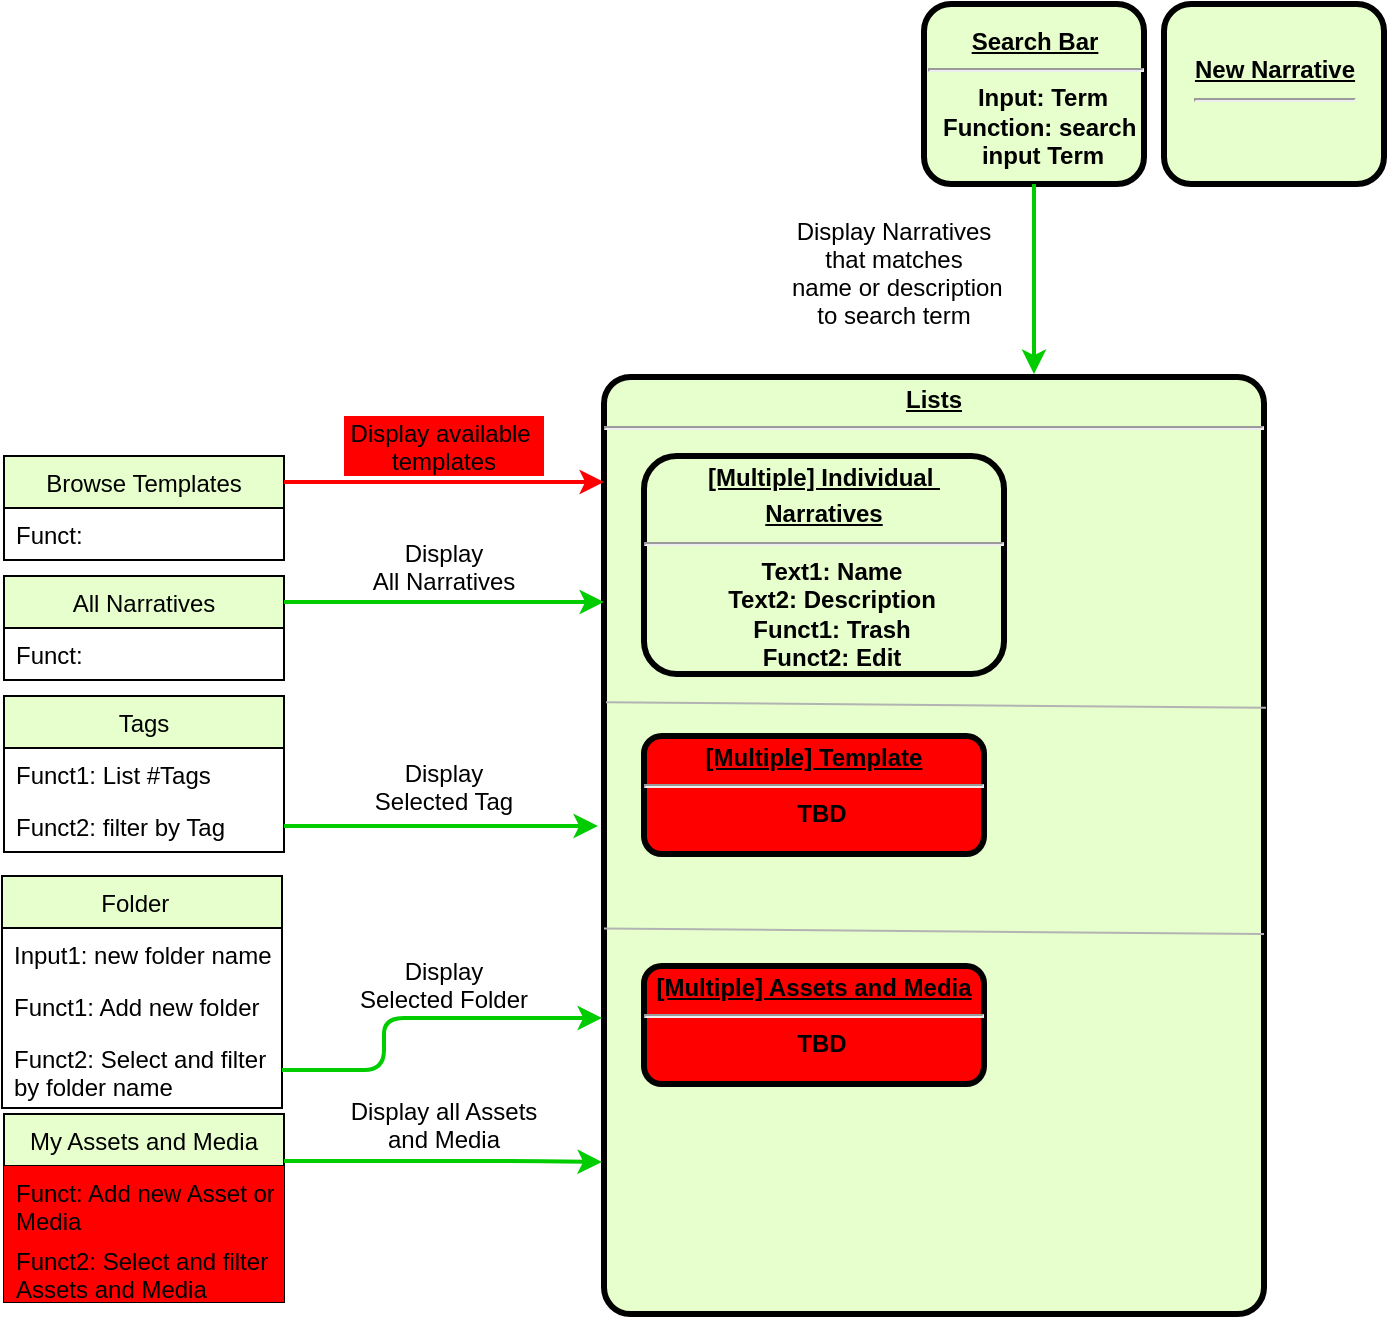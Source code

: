 <mxfile version="14.9.5" type="github" pages="2">
  <diagram name="Portal Page" id="c7558073-3199-34d8-9f00-42111426c3f3">
    <mxGraphModel dx="2013" dy="505" grid="1" gridSize="10" guides="1" tooltips="1" connect="1" arrows="1" fold="1" page="1" pageScale="1" pageWidth="826" pageHeight="1169" background="none" math="0" shadow="0">
      <root>
        <mxCell id="0" />
        <mxCell id="1" parent="0" />
        <mxCell id="52" value="Display available &#xa;templates" style="text;spacingTop=-5;align=center;fillColor=#FF0000;" parent="1" vertex="1">
          <mxGeometry x="-580" y="251" width="100" height="30" as="geometry" />
        </mxCell>
        <mxCell id="nVRuVsThQJJAnQxjmGm0-97" value="&lt;p style=&quot;margin: 0px ; margin-top: 4px ; text-align: center ; text-decoration: underline&quot;&gt;&lt;strong&gt;Lists&lt;br&gt;&lt;/strong&gt;&lt;/p&gt;&lt;hr&gt;&lt;p style=&quot;margin: 0px ; margin-left: 8px&quot;&gt;&lt;br&gt;&lt;/p&gt;" style="verticalAlign=middle;align=center;overflow=fill;fontSize=12;fontFamily=Helvetica;html=1;rounded=1;fontStyle=1;strokeWidth=3;fillColor=#E6FFCC;arcSize=4;" vertex="1" parent="1">
          <mxGeometry x="-450" y="231.5" width="330" height="468.5" as="geometry" />
        </mxCell>
        <mxCell id="nVRuVsThQJJAnQxjmGm0-98" value="&lt;p style=&quot;margin: 0px ; margin-top: 4px ; text-align: center ; text-decoration: underline&quot;&gt;[Multiple] Individual&amp;nbsp;&lt;/p&gt;&lt;p style=&quot;margin: 0px ; margin-top: 4px ; text-align: center ; text-decoration: underline&quot;&gt;Narratives&lt;/p&gt;&lt;hr&gt;&lt;p style=&quot;margin: 0px ; margin-left: 8px&quot;&gt;Text1: Name&lt;/p&gt;&lt;p style=&quot;margin: 0px ; margin-left: 8px&quot;&gt;Text2: Description&lt;/p&gt;&lt;p style=&quot;margin: 0px ; margin-left: 8px&quot;&gt;Funct1: Trash&lt;/p&gt;&lt;p style=&quot;margin: 0px ; margin-left: 8px&quot;&gt;Funct2: Edit&lt;/p&gt;" style="verticalAlign=middle;align=center;overflow=fill;fontSize=12;fontFamily=Helvetica;html=1;rounded=1;fontStyle=1;strokeWidth=3;fillColor=#E6FFCC" vertex="1" parent="1">
          <mxGeometry x="-430" y="271" width="180" height="109" as="geometry" />
        </mxCell>
        <mxCell id="nVRuVsThQJJAnQxjmGm0-100" value="&lt;p style=&quot;margin: 0px ; margin-top: 4px ; text-align: center ; text-decoration: underline&quot;&gt;&lt;strong&gt;Search Bar&lt;br&gt;&lt;/strong&gt;&lt;/p&gt;&lt;hr&gt;&lt;p style=&quot;margin: 0px ; margin-left: 8px&quot;&gt;Input: Term&lt;/p&gt;&lt;p style=&quot;margin: 0px ; margin-left: 8px&quot;&gt;Function: search&amp;nbsp;&lt;/p&gt;&lt;p style=&quot;margin: 0px ; margin-left: 8px&quot;&gt;input Term&lt;/p&gt;" style="verticalAlign=middle;align=center;overflow=auto;fontSize=12;fontFamily=Helvetica;html=1;rounded=1;fontStyle=1;strokeWidth=3;fillColor=#E6FFCC" vertex="1" parent="1">
          <mxGeometry x="-290" y="45" width="110" height="90" as="geometry" />
        </mxCell>
        <mxCell id="nVRuVsThQJJAnQxjmGm0-101" value="&lt;p style=&quot;margin: 0px ; margin-top: 4px ; text-align: center ; text-decoration: underline&quot;&gt;&lt;strong&gt;New Narrative&lt;br&gt;&lt;/strong&gt;&lt;/p&gt;&lt;hr&gt;&lt;p style=&quot;margin: 0px ; margin-left: 8px&quot;&gt;&lt;br&gt;&lt;/p&gt;" style="verticalAlign=middle;align=center;overflow=auto;fontSize=12;fontFamily=Helvetica;html=1;rounded=1;fontStyle=1;strokeWidth=3;fillColor=#E6FFCC" vertex="1" parent="1">
          <mxGeometry x="-170" y="45" width="110" height="90" as="geometry" />
        </mxCell>
        <mxCell id="nVRuVsThQJJAnQxjmGm0-103" value="" style="edgeStyle=elbowEdgeStyle;elbow=horizontal;strokeColor=#00CC00;strokeWidth=2;exitX=0.5;exitY=1;exitDx=0;exitDy=0;" edge="1" parent="1" source="nVRuVsThQJJAnQxjmGm0-100">
          <mxGeometry width="100" height="100" relative="1" as="geometry">
            <mxPoint x="-180" y="180" as="sourcePoint" />
            <mxPoint x="-235" y="230" as="targetPoint" />
            <Array as="points">
              <mxPoint x="-235" y="170" />
            </Array>
          </mxGeometry>
        </mxCell>
        <mxCell id="nVRuVsThQJJAnQxjmGm0-104" value="Browse Templates" style="swimlane;fontStyle=0;childLayout=stackLayout;horizontal=1;startSize=26;horizontalStack=0;resizeParent=1;resizeParentMax=0;resizeLast=0;collapsible=1;marginBottom=0;fillColor=#E6FFCC;" vertex="1" parent="1">
          <mxGeometry x="-750" y="271" width="140" height="52" as="geometry" />
        </mxCell>
        <mxCell id="nVRuVsThQJJAnQxjmGm0-105" value="Funct:" style="text;strokeColor=none;fillColor=none;align=left;verticalAlign=top;spacingLeft=4;spacingRight=4;overflow=hidden;rotatable=0;points=[[0,0.5],[1,0.5]];portConstraint=eastwest;" vertex="1" parent="nVRuVsThQJJAnQxjmGm0-104">
          <mxGeometry y="26" width="140" height="26" as="geometry" />
        </mxCell>
        <mxCell id="nVRuVsThQJJAnQxjmGm0-111" value="" style="edgeStyle=elbowEdgeStyle;elbow=horizontal;strokeColor=#FF0000;strokeWidth=2;exitX=1;exitY=0.25;exitDx=0;exitDy=0;" edge="1" parent="1" source="nVRuVsThQJJAnQxjmGm0-104">
          <mxGeometry width="100" height="100" relative="1" as="geometry">
            <mxPoint x="-390" y="190" as="sourcePoint" />
            <mxPoint x="-450" y="284" as="targetPoint" />
            <Array as="points">
              <mxPoint x="-490" y="300" />
            </Array>
          </mxGeometry>
        </mxCell>
        <mxCell id="nVRuVsThQJJAnQxjmGm0-112" value="All Narratives" style="swimlane;fontStyle=0;childLayout=stackLayout;horizontal=1;startSize=26;horizontalStack=0;resizeParent=1;resizeParentMax=0;resizeLast=0;collapsible=1;marginBottom=0;fillColor=#E6FFCC;" vertex="1" parent="1">
          <mxGeometry x="-750" y="331" width="140" height="52" as="geometry" />
        </mxCell>
        <mxCell id="nVRuVsThQJJAnQxjmGm0-113" value="Funct:" style="text;strokeColor=none;fillColor=none;align=left;verticalAlign=top;spacingLeft=4;spacingRight=4;overflow=hidden;rotatable=0;points=[[0,0.5],[1,0.5]];portConstraint=eastwest;" vertex="1" parent="nVRuVsThQJJAnQxjmGm0-112">
          <mxGeometry y="26" width="140" height="26" as="geometry" />
        </mxCell>
        <mxCell id="nVRuVsThQJJAnQxjmGm0-114" value="" style="edgeStyle=elbowEdgeStyle;elbow=horizontal;strokeColor=#00CC00;strokeWidth=2;exitX=1;exitY=0.25;exitDx=0;exitDy=0;" edge="1" parent="1" source="nVRuVsThQJJAnQxjmGm0-112">
          <mxGeometry width="100" height="100" relative="1" as="geometry">
            <mxPoint x="-390" y="250" as="sourcePoint" />
            <mxPoint x="-450" y="344" as="targetPoint" />
            <Array as="points">
              <mxPoint x="-490" y="360" />
            </Array>
          </mxGeometry>
        </mxCell>
        <mxCell id="nVRuVsThQJJAnQxjmGm0-115" value="Tags" style="swimlane;fontStyle=0;childLayout=stackLayout;horizontal=1;startSize=26;horizontalStack=0;resizeParent=1;resizeParentMax=0;resizeLast=0;collapsible=1;marginBottom=0;fillColor=#E6FFCC;" vertex="1" parent="1">
          <mxGeometry x="-750" y="391" width="140" height="78" as="geometry" />
        </mxCell>
        <mxCell id="nVRuVsThQJJAnQxjmGm0-119" value="Funct1: List #Tags" style="text;strokeColor=none;fillColor=none;align=left;verticalAlign=top;spacingLeft=4;spacingRight=4;overflow=hidden;rotatable=0;points=[[0,0.5],[1,0.5]];portConstraint=eastwest;" vertex="1" parent="nVRuVsThQJJAnQxjmGm0-115">
          <mxGeometry y="26" width="140" height="26" as="geometry" />
        </mxCell>
        <mxCell id="nVRuVsThQJJAnQxjmGm0-116" value="Funct2: filter by Tag" style="text;strokeColor=none;fillColor=none;align=left;verticalAlign=top;spacingLeft=4;spacingRight=4;overflow=hidden;rotatable=0;points=[[0,0.5],[1,0.5]];portConstraint=eastwest;" vertex="1" parent="nVRuVsThQJJAnQxjmGm0-115">
          <mxGeometry y="52" width="140" height="26" as="geometry" />
        </mxCell>
        <mxCell id="nVRuVsThQJJAnQxjmGm0-117" value="" style="edgeStyle=elbowEdgeStyle;elbow=horizontal;strokeColor=#00CC00;strokeWidth=2;" edge="1" parent="1" source="nVRuVsThQJJAnQxjmGm0-116">
          <mxGeometry width="100" height="100" relative="1" as="geometry">
            <mxPoint x="-610" y="453" as="sourcePoint" />
            <mxPoint x="-453" y="456" as="targetPoint" />
            <Array as="points">
              <mxPoint x="-580" y="421" />
            </Array>
          </mxGeometry>
        </mxCell>
        <mxCell id="nVRuVsThQJJAnQxjmGm0-118" value="Display&#xa;All Narratives" style="text;spacingTop=-5;align=center;fillColor=none;" vertex="1" parent="1">
          <mxGeometry x="-580" y="311" width="100" height="30" as="geometry" />
        </mxCell>
        <mxCell id="nVRuVsThQJJAnQxjmGm0-120" value="Folder  " style="swimlane;fontStyle=0;childLayout=stackLayout;horizontal=1;startSize=26;horizontalStack=0;resizeParent=1;resizeParentMax=0;resizeLast=0;collapsible=1;marginBottom=0;fillColor=#E6FFCC;" vertex="1" parent="1">
          <mxGeometry x="-751" y="481" width="140" height="116" as="geometry" />
        </mxCell>
        <mxCell id="YTCEXuZB0NYoN68FmnSw-52" value="Input1: new folder name" style="text;strokeColor=none;fillColor=none;align=left;verticalAlign=top;spacingLeft=4;spacingRight=4;overflow=hidden;rotatable=0;points=[[0,0.5],[1,0.5]];portConstraint=eastwest;" vertex="1" parent="nVRuVsThQJJAnQxjmGm0-120">
          <mxGeometry y="26" width="140" height="26" as="geometry" />
        </mxCell>
        <mxCell id="nVRuVsThQJJAnQxjmGm0-121" value="Funct1: Add new folder" style="text;strokeColor=none;fillColor=none;align=left;verticalAlign=top;spacingLeft=4;spacingRight=4;overflow=hidden;rotatable=0;points=[[0,0.5],[1,0.5]];portConstraint=eastwest;" vertex="1" parent="nVRuVsThQJJAnQxjmGm0-120">
          <mxGeometry y="52" width="140" height="26" as="geometry" />
        </mxCell>
        <mxCell id="nVRuVsThQJJAnQxjmGm0-124" value="Funct2: Select and filter &#xa;by folder name" style="text;strokeColor=none;fillColor=none;align=left;verticalAlign=top;spacingLeft=4;spacingRight=4;overflow=hidden;rotatable=0;points=[[0,0.5],[1,0.5]];portConstraint=eastwest;overflow-wrap=normal;" vertex="1" parent="nVRuVsThQJJAnQxjmGm0-120">
          <mxGeometry y="78" width="140" height="38" as="geometry" />
        </mxCell>
        <mxCell id="nVRuVsThQJJAnQxjmGm0-123" value="" style="edgeStyle=elbowEdgeStyle;elbow=horizontal;strokeColor=#00CC00;strokeWidth=2;exitX=1;exitY=0.5;exitDx=0;exitDy=0;entryX=-0.003;entryY=0.684;entryDx=0;entryDy=0;entryPerimeter=0;" edge="1" parent="1" source="nVRuVsThQJJAnQxjmGm0-124" target="nVRuVsThQJJAnQxjmGm0-97">
          <mxGeometry width="100" height="100" relative="1" as="geometry">
            <mxPoint x="-611" y="543" as="sourcePoint" />
            <mxPoint x="-450" y="547" as="targetPoint" />
            <Array as="points">
              <mxPoint x="-560" y="490" />
            </Array>
          </mxGeometry>
        </mxCell>
        <mxCell id="nVRuVsThQJJAnQxjmGm0-125" value="Display&#xa;Selected Tag" style="text;spacingTop=-5;align=center;fillColor=none;" vertex="1" parent="1">
          <mxGeometry x="-580" y="421" width="100" height="30" as="geometry" />
        </mxCell>
        <mxCell id="nVRuVsThQJJAnQxjmGm0-129" value="Display&#xa;Selected Folder" style="text;spacingTop=-5;align=center;fillColor=none;" vertex="1" parent="1">
          <mxGeometry x="-580" y="520" width="100" height="30" as="geometry" />
        </mxCell>
        <mxCell id="nVRuVsThQJJAnQxjmGm0-130" value="My Assets and Media" style="swimlane;fontStyle=0;childLayout=stackLayout;horizontal=1;startSize=26;horizontalStack=0;resizeParent=1;resizeParentMax=0;resizeLast=0;collapsible=1;marginBottom=0;fillColor=#E6FFCC;" vertex="1" parent="1">
          <mxGeometry x="-750" y="600" width="140" height="94" as="geometry" />
        </mxCell>
        <mxCell id="nVRuVsThQJJAnQxjmGm0-138" value="Funct: Add new Asset or&#xa;Media" style="text;strokeColor=none;fillColor=#FF0000;align=left;verticalAlign=top;spacingLeft=4;spacingRight=4;overflow=hidden;rotatable=0;points=[[0,0.5],[1,0.5]];portConstraint=eastwest;" vertex="1" parent="nVRuVsThQJJAnQxjmGm0-130">
          <mxGeometry y="26" width="140" height="34" as="geometry" />
        </mxCell>
        <mxCell id="nVRuVsThQJJAnQxjmGm0-131" value="Funct2: Select and filter&#xa;Assets and Media" style="text;strokeColor=none;fillColor=#FF0000;align=left;verticalAlign=top;spacingLeft=4;spacingRight=4;overflow=hidden;rotatable=0;points=[[0,0.5],[1,0.5]];portConstraint=eastwest;" vertex="1" parent="nVRuVsThQJJAnQxjmGm0-130">
          <mxGeometry y="60" width="140" height="34" as="geometry" />
        </mxCell>
        <mxCell id="nVRuVsThQJJAnQxjmGm0-132" value="" style="edgeStyle=elbowEdgeStyle;elbow=horizontal;strokeColor=#00CC00;strokeWidth=2;exitX=1;exitY=0.25;exitDx=0;exitDy=0;" edge="1" parent="1" source="nVRuVsThQJJAnQxjmGm0-130">
          <mxGeometry width="100" height="100" relative="1" as="geometry">
            <mxPoint x="-391" y="549" as="sourcePoint" />
            <mxPoint x="-451" y="624" as="targetPoint" />
            <Array as="points">
              <mxPoint x="-491" y="659" />
            </Array>
          </mxGeometry>
        </mxCell>
        <mxCell id="nVRuVsThQJJAnQxjmGm0-133" value="Display all Assets &#xa;and Media" style="text;spacingTop=-5;align=center;fillColor=none;" vertex="1" parent="1">
          <mxGeometry x="-580" y="590" width="100" height="30" as="geometry" />
        </mxCell>
        <mxCell id="nVRuVsThQJJAnQxjmGm0-134" value="" style="endArrow=none;html=1;strokeColor=#B3B3B3;exitX=0.003;exitY=0.347;exitDx=0;exitDy=0;exitPerimeter=0;entryX=1.003;entryY=0.353;entryDx=0;entryDy=0;entryPerimeter=0;" edge="1" parent="1" source="nVRuVsThQJJAnQxjmGm0-97" target="nVRuVsThQJJAnQxjmGm0-97">
          <mxGeometry width="50" height="50" relative="1" as="geometry">
            <mxPoint x="-340" y="490" as="sourcePoint" />
            <mxPoint x="-290" y="440" as="targetPoint" />
          </mxGeometry>
        </mxCell>
        <mxCell id="nVRuVsThQJJAnQxjmGm0-135" value="&lt;p style=&quot;margin: 0px ; margin-top: 4px ; text-align: center ; text-decoration: underline&quot;&gt;[Multiple] Template&lt;/p&gt;&lt;hr&gt;&lt;p style=&quot;margin: 0px ; margin-left: 8px&quot;&gt;TBD&lt;/p&gt;" style="verticalAlign=middle;align=center;overflow=fill;fontSize=12;fontFamily=Helvetica;html=1;rounded=1;fontStyle=1;strokeWidth=3;fillColor=#FF0000;" vertex="1" parent="1">
          <mxGeometry x="-430" y="411" width="170" height="59" as="geometry" />
        </mxCell>
        <mxCell id="nVRuVsThQJJAnQxjmGm0-136" value="&lt;p style=&quot;margin: 0px ; margin-top: 4px ; text-align: center ; text-decoration: underline&quot;&gt;[Multiple] Assets and Media&lt;/p&gt;&lt;hr&gt;&lt;p style=&quot;margin: 0px ; margin-left: 8px&quot;&gt;TBD&lt;/p&gt;" style="verticalAlign=middle;align=center;overflow=fill;fontSize=12;fontFamily=Helvetica;html=1;rounded=1;fontStyle=1;strokeWidth=3;fillColor=#FF0000;" vertex="1" parent="1">
          <mxGeometry x="-430" y="526" width="170" height="59" as="geometry" />
        </mxCell>
        <mxCell id="nVRuVsThQJJAnQxjmGm0-137" value="" style="endArrow=none;html=1;strokeColor=#B3B3B3;exitX=0.003;exitY=0.347;exitDx=0;exitDy=0;exitPerimeter=0;" edge="1" parent="1">
          <mxGeometry width="50" height="50" relative="1" as="geometry">
            <mxPoint x="-450.0" y="507.189" as="sourcePoint" />
            <mxPoint x="-120" y="510" as="targetPoint" />
          </mxGeometry>
        </mxCell>
        <mxCell id="nVRuVsThQJJAnQxjmGm0-139" value="Display Narratives &#xa;that matches&#xa; name or description &#xa;to search term" style="text;spacingTop=-5;align=center;fillColor=none;" vertex="1" parent="1">
          <mxGeometry x="-370" y="150" width="130" height="60" as="geometry" />
        </mxCell>
      </root>
    </mxGraphModel>
  </diagram>
  <diagram name="New Page" id="6xnLMfBj0HTBO8Ldg8qR">
    <mxGraphModel dx="2351" dy="676" grid="1" gridSize="10" guides="1" tooltips="1" connect="1" arrows="1" fold="1" page="1" pageScale="1" pageWidth="826" pageHeight="1169" background="none" math="0" shadow="0">
      <root>
        <mxCell id="I9fBA1G8RvBwMTr_-GKv-0" />
        <mxCell id="I9fBA1G8RvBwMTr_-GKv-1" parent="I9fBA1G8RvBwMTr_-GKv-0" />
        <mxCell id="I9fBA1G8RvBwMTr_-GKv-3" value="&lt;p style=&quot;margin: 0px ; margin-left: 8px&quot;&gt;&lt;u&gt;Blank Narrative&lt;/u&gt;&lt;/p&gt;" style="verticalAlign=middle;align=center;overflow=fill;fontSize=12;fontFamily=Helvetica;html=1;rounded=1;fontStyle=1;strokeWidth=3;fillColor=#E6FFCC;arcSize=4;" vertex="1" parent="I9fBA1G8RvBwMTr_-GKv-1">
          <mxGeometry x="-450" y="360" width="330" height="270" as="geometry" />
        </mxCell>
        <mxCell id="_H5bD31DnlQ01QwcUPAR-9" style="edgeStyle=orthogonalEdgeStyle;rounded=0;orthogonalLoop=1;jettySize=auto;html=1;strokeColor=#00CC00;" edge="1" parent="I9fBA1G8RvBwMTr_-GKv-1" source="I9fBA1G8RvBwMTr_-GKv-5">
          <mxGeometry relative="1" as="geometry">
            <mxPoint x="109" y="132" as="targetPoint" />
            <Array as="points">
              <mxPoint x="-290" y="228" />
              <mxPoint x="-290" y="132" />
            </Array>
          </mxGeometry>
        </mxCell>
        <mxCell id="_H5bD31DnlQ01QwcUPAR-16" style="edgeStyle=orthogonalEdgeStyle;rounded=0;orthogonalLoop=1;jettySize=auto;html=1;entryX=0.233;entryY=0;entryDx=0;entryDy=0;entryPerimeter=0;strokeColor=#00CC00;" edge="1" parent="I9fBA1G8RvBwMTr_-GKv-1" source="I9fBA1G8RvBwMTr_-GKv-5" target="I9fBA1G8RvBwMTr_-GKv-3">
          <mxGeometry relative="1" as="geometry" />
        </mxCell>
        <mxCell id="I9fBA1G8RvBwMTr_-GKv-5" value="&lt;p style=&quot;margin: 0px ; margin-top: 4px ; text-align: center ; text-decoration: underline&quot;&gt;&lt;strong&gt;Text&lt;br&gt;&lt;/strong&gt;&lt;/p&gt;&lt;hr&gt;&lt;p style=&quot;margin: 0px ; margin-left: 8px&quot;&gt;Input: Drag and&lt;/p&gt;&lt;p style=&quot;margin: 0px ; margin-left: 8px&quot;&gt;Drop to location&lt;/p&gt;&lt;p style=&quot;margin: 0px ; margin-left: 8px&quot;&gt;Funct1: Popup&lt;/p&gt;&lt;p style=&quot;margin: 0px ; margin-left: 8px&quot;&gt;Text Settings&lt;/p&gt;&lt;p style=&quot;margin: 0px ; margin-left: 8px&quot;&gt;sidebar&lt;/p&gt;" style="verticalAlign=middle;align=center;overflow=auto;fontSize=12;fontFamily=Helvetica;html=1;rounded=1;fontStyle=1;strokeWidth=3;fillColor=#E6FFCC" vertex="1" parent="I9fBA1G8RvBwMTr_-GKv-1">
          <mxGeometry x="-428" y="175" width="110" height="105" as="geometry" />
        </mxCell>
        <mxCell id="I9fBA1G8RvBwMTr_-GKv-6" value="&lt;p style=&quot;margin: 0px ; margin-top: 4px ; text-align: center ; text-decoration: underline&quot;&gt;&lt;strong&gt;Back&lt;br&gt;&lt;/strong&gt;&lt;/p&gt;&lt;hr&gt;&lt;p style=&quot;margin: 0px ; margin-left: 8px&quot;&gt;Funct1: Return&lt;/p&gt;&lt;p style=&quot;margin: 0px ; margin-left: 8px&quot;&gt;to Portal page&lt;/p&gt;" style="verticalAlign=middle;align=center;overflow=auto;fontSize=12;fontFamily=Helvetica;html=1;rounded=1;fontStyle=1;strokeWidth=3;fillColor=#E6FFCC" vertex="1" parent="I9fBA1G8RvBwMTr_-GKv-1">
          <mxGeometry x="-720" y="210" width="110" height="90" as="geometry" />
        </mxCell>
        <mxCell id="I9fBA1G8RvBwMTr_-GKv-14" value="Narrative Details&#xa;(Popup)" style="swimlane;fontStyle=0;childLayout=stackLayout;horizontal=1;startSize=39;horizontalStack=0;resizeParent=1;resizeParentMax=0;resizeLast=0;collapsible=1;marginBottom=0;fillColor=#E6FFCC;" vertex="1" parent="I9fBA1G8RvBwMTr_-GKv-1">
          <mxGeometry x="-750" y="391" width="140" height="220" as="geometry" />
        </mxCell>
        <mxCell id="I9fBA1G8RvBwMTr_-GKv-15" value="Input1: Narrative name" style="text;strokeColor=none;fillColor=none;align=left;verticalAlign=top;spacingLeft=4;spacingRight=4;overflow=hidden;rotatable=0;points=[[0,0.5],[1,0.5]];portConstraint=eastwest;" vertex="1" parent="I9fBA1G8RvBwMTr_-GKv-14">
          <mxGeometry y="39" width="140" height="26" as="geometry" />
        </mxCell>
        <mxCell id="_H5bD31DnlQ01QwcUPAR-0" value="Input2: Description" style="text;strokeColor=none;fillColor=none;align=left;verticalAlign=top;spacingLeft=4;spacingRight=4;overflow=hidden;rotatable=0;points=[[0,0.5],[1,0.5]];portConstraint=eastwest;" vertex="1" parent="I9fBA1G8RvBwMTr_-GKv-14">
          <mxGeometry y="65" width="140" height="26" as="geometry" />
        </mxCell>
        <mxCell id="_H5bD31DnlQ01QwcUPAR-1" value="Input3: Privacy (public, &#xa;private-members,&#xa;private-you)" style="text;strokeColor=none;fillColor=none;align=left;verticalAlign=top;spacingLeft=4;spacingRight=4;overflow=hidden;rotatable=0;points=[[0,0.5],[1,0.5]];portConstraint=eastwest;" vertex="1" parent="I9fBA1G8RvBwMTr_-GKv-14">
          <mxGeometry y="91" width="140" height="59" as="geometry" />
        </mxCell>
        <mxCell id="_H5bD31DnlQ01QwcUPAR-2" value="Input4: Tags" style="text;strokeColor=none;fillColor=none;align=left;verticalAlign=top;spacingLeft=4;spacingRight=4;overflow=hidden;rotatable=0;points=[[0,0.5],[1,0.5]];portConstraint=eastwest;" vertex="1" parent="I9fBA1G8RvBwMTr_-GKv-14">
          <mxGeometry y="150" width="140" height="30" as="geometry" />
        </mxCell>
        <mxCell id="I9fBA1G8RvBwMTr_-GKv-16" value="Funct1: Create this &#xa;narrative" style="text;strokeColor=none;fillColor=none;align=left;verticalAlign=top;spacingLeft=4;spacingRight=4;overflow=hidden;rotatable=0;points=[[0,0.5],[1,0.5]];portConstraint=eastwest;" vertex="1" parent="I9fBA1G8RvBwMTr_-GKv-14">
          <mxGeometry y="180" width="140" height="40" as="geometry" />
        </mxCell>
        <mxCell id="I9fBA1G8RvBwMTr_-GKv-17" value="" style="edgeStyle=elbowEdgeStyle;elbow=horizontal;strokeColor=#00CC00;strokeWidth=2;" edge="1" parent="I9fBA1G8RvBwMTr_-GKv-1" source="I9fBA1G8RvBwMTr_-GKv-16">
          <mxGeometry width="100" height="100" relative="1" as="geometry">
            <mxPoint x="-610" y="453" as="sourcePoint" />
            <mxPoint x="-454" y="591" as="targetPoint" />
            <Array as="points">
              <mxPoint x="-500" y="500" />
              <mxPoint x="-580" y="421" />
            </Array>
          </mxGeometry>
        </mxCell>
        <mxCell id="I9fBA1G8RvBwMTr_-GKv-23" value="Close Popup &amp;&#xa;Initiate blank narrative " style="text;spacingTop=-5;align=center;fillColor=none;" vertex="1" parent="I9fBA1G8RvBwMTr_-GKv-1">
          <mxGeometry x="-590" y="555" width="100" height="30" as="geometry" />
        </mxCell>
        <mxCell id="I9fBA1G8RvBwMTr_-GKv-34" value="Display text box options&#xa;based on drag and &#xa;drop location on&#xa;canvas" style="text;spacingTop=-5;align=center;fillColor=none;" vertex="1" parent="I9fBA1G8RvBwMTr_-GKv-1">
          <mxGeometry x="-508" y="280" width="130" height="60" as="geometry" />
        </mxCell>
        <mxCell id="_H5bD31DnlQ01QwcUPAR-5" style="edgeStyle=orthogonalEdgeStyle;rounded=0;orthogonalLoop=1;jettySize=auto;html=1;strokeColor=#FF0000;" edge="1" parent="I9fBA1G8RvBwMTr_-GKv-1" source="_H5bD31DnlQ01QwcUPAR-1">
          <mxGeometry relative="1" as="geometry">
            <mxPoint x="-450" y="511.5" as="targetPoint" />
          </mxGeometry>
        </mxCell>
        <mxCell id="_H5bD31DnlQ01QwcUPAR-6" style="edgeStyle=orthogonalEdgeStyle;rounded=0;orthogonalLoop=1;jettySize=auto;html=1;exitX=1;exitY=0.5;exitDx=0;exitDy=0;strokeColor=#FF0000;" edge="1" parent="I9fBA1G8RvBwMTr_-GKv-1" source="_H5bD31DnlQ01QwcUPAR-0">
          <mxGeometry relative="1" as="geometry">
            <mxPoint x="-450" y="470" as="targetPoint" />
          </mxGeometry>
        </mxCell>
        <mxCell id="_H5bD31DnlQ01QwcUPAR-7" style="edgeStyle=orthogonalEdgeStyle;rounded=0;orthogonalLoop=1;jettySize=auto;html=1;exitX=1;exitY=0.5;exitDx=0;exitDy=0;entryX=-0.009;entryY=0.307;entryDx=0;entryDy=0;strokeColor=#FF0000;entryPerimeter=0;" edge="1" parent="I9fBA1G8RvBwMTr_-GKv-1" source="I9fBA1G8RvBwMTr_-GKv-15" target="I9fBA1G8RvBwMTr_-GKv-3">
          <mxGeometry relative="1" as="geometry" />
        </mxCell>
        <mxCell id="_H5bD31DnlQ01QwcUPAR-8" style="edgeStyle=orthogonalEdgeStyle;rounded=0;orthogonalLoop=1;jettySize=auto;html=1;exitX=1;exitY=0.5;exitDx=0;exitDy=0;entryX=0;entryY=0.726;entryDx=0;entryDy=0;entryPerimeter=0;strokeColor=#FF0000;" edge="1" parent="I9fBA1G8RvBwMTr_-GKv-1" source="_H5bD31DnlQ01QwcUPAR-2" target="I9fBA1G8RvBwMTr_-GKv-3">
          <mxGeometry relative="1" as="geometry" />
        </mxCell>
        <mxCell id="_H5bD31DnlQ01QwcUPAR-27" style="edgeStyle=orthogonalEdgeStyle;rounded=0;orthogonalLoop=1;jettySize=auto;html=1;entryX=0.273;entryY=0;entryDx=0;entryDy=0;entryPerimeter=0;strokeColor=#00CC00;" edge="1" parent="I9fBA1G8RvBwMTr_-GKv-1" source="_H5bD31DnlQ01QwcUPAR-10" target="I9fBA1G8RvBwMTr_-GKv-3">
          <mxGeometry relative="1" as="geometry">
            <mxPoint x="108" y="140" as="sourcePoint" />
            <Array as="points">
              <mxPoint x="-270" y="144" />
              <mxPoint x="-270" y="300" />
              <mxPoint x="-360" y="300" />
            </Array>
          </mxGeometry>
        </mxCell>
        <mxCell id="_H5bD31DnlQ01QwcUPAR-10" value="Text Settings sidebar&#xa;(Popup)" style="swimlane;fontStyle=0;childLayout=stackLayout;horizontal=1;startSize=39;horizontalStack=0;resizeParent=1;resizeParentMax=0;resizeLast=0;collapsible=1;marginBottom=0;fillColor=#E6FFCC;" vertex="1" parent="I9fBA1G8RvBwMTr_-GKv-1">
          <mxGeometry x="110" y="110" width="150" height="630" as="geometry" />
        </mxCell>
        <mxCell id="_H5bD31DnlQ01QwcUPAR-11" value="Input1: font selection&#xa;dropdown menu" style="text;strokeColor=none;fillColor=none;align=left;verticalAlign=top;spacingLeft=4;spacingRight=4;overflow=hidden;rotatable=0;points=[[0,0.5],[1,0.5]];portConstraint=eastwest;" vertex="1" parent="_H5bD31DnlQ01QwcUPAR-10">
          <mxGeometry y="39" width="150" height="41" as="geometry" />
        </mxCell>
        <mxCell id="_H5bD31DnlQ01QwcUPAR-12" value="Input2: heading selection&#xa;dropdown menu" style="text;strokeColor=none;fillColor=none;align=left;verticalAlign=top;spacingLeft=4;spacingRight=4;overflow=hidden;rotatable=0;points=[[0,0.5],[1,0.5]];portConstraint=eastwest;" vertex="1" parent="_H5bD31DnlQ01QwcUPAR-10">
          <mxGeometry y="80" width="150" height="40" as="geometry" />
        </mxCell>
        <mxCell id="_H5bD31DnlQ01QwcUPAR-13" value="Input3: font size selection&#xa;dropdown menu" style="text;strokeColor=none;fillColor=none;align=left;verticalAlign=top;spacingLeft=4;spacingRight=4;overflow=hidden;rotatable=0;points=[[0,0.5],[1,0.5]];portConstraint=eastwest;" vertex="1" parent="_H5bD31DnlQ01QwcUPAR-10">
          <mxGeometry y="120" width="150" height="40" as="geometry" />
        </mxCell>
        <mxCell id="_H5bD31DnlQ01QwcUPAR-14" value="Input4: Bold selection &#xa;boolean" style="text;strokeColor=none;fillColor=none;align=left;verticalAlign=top;spacingLeft=4;spacingRight=4;overflow=hidden;rotatable=0;points=[[0,0.5],[1,0.5]];portConstraint=eastwest;" vertex="1" parent="_H5bD31DnlQ01QwcUPAR-10">
          <mxGeometry y="160" width="150" height="40" as="geometry" />
        </mxCell>
        <mxCell id="_H5bD31DnlQ01QwcUPAR-17" value="Input5: Italic selection&#xa;boolean" style="text;strokeColor=none;fillColor=none;align=left;verticalAlign=top;spacingLeft=4;spacingRight=4;overflow=hidden;rotatable=0;points=[[0,0.5],[1,0.5]];portConstraint=eastwest;" vertex="1" parent="_H5bD31DnlQ01QwcUPAR-10">
          <mxGeometry y="200" width="150" height="40" as="geometry" />
        </mxCell>
        <mxCell id="_H5bD31DnlQ01QwcUPAR-18" value="Input6: Underline selection&#xa;boolean" style="text;strokeColor=none;fillColor=none;align=left;verticalAlign=top;spacingLeft=4;spacingRight=4;overflow=hidden;rotatable=0;points=[[0,0.5],[1,0.5]];portConstraint=eastwest;" vertex="1" parent="_H5bD31DnlQ01QwcUPAR-10">
          <mxGeometry y="240" width="150" height="40" as="geometry" />
        </mxCell>
        <mxCell id="_H5bD31DnlQ01QwcUPAR-19" value="Input7: Strike through&#xa;selection boolean" style="text;strokeColor=none;fillColor=none;align=left;verticalAlign=top;spacingLeft=4;spacingRight=4;overflow=hidden;rotatable=0;points=[[0,0.5],[1,0.5]];portConstraint=eastwest;" vertex="1" parent="_H5bD31DnlQ01QwcUPAR-10">
          <mxGeometry y="280" width="150" height="40" as="geometry" />
        </mxCell>
        <mxCell id="_H5bD31DnlQ01QwcUPAR-20" value="Input8: Quotation &#xa;selection boolean????" style="text;strokeColor=none;fillColor=#FF8000;align=left;verticalAlign=top;spacingLeft=4;spacingRight=4;overflow=hidden;rotatable=0;points=[[0,0.5],[1,0.5]];portConstraint=eastwest;" vertex="1" parent="_H5bD31DnlQ01QwcUPAR-10">
          <mxGeometry y="320" width="150" height="40" as="geometry" />
        </mxCell>
        <mxCell id="_H5bD31DnlQ01QwcUPAR-21" value="Input9: Paragraph&#xa;selection boolean" style="text;strokeColor=none;fillColor=none;align=left;verticalAlign=top;spacingLeft=4;spacingRight=4;overflow=hidden;rotatable=0;points=[[0,0.5],[1,0.5]];portConstraint=eastwest;" vertex="1" parent="_H5bD31DnlQ01QwcUPAR-10">
          <mxGeometry y="360" width="150" height="40" as="geometry" />
        </mxCell>
        <mxCell id="_H5bD31DnlQ01QwcUPAR-22" value="Input10: Numeration&#xa;selection boolean" style="text;strokeColor=none;fillColor=none;align=left;verticalAlign=top;spacingLeft=4;spacingRight=4;overflow=hidden;rotatable=0;points=[[0,0.5],[1,0.5]];portConstraint=eastwest;" vertex="1" parent="_H5bD31DnlQ01QwcUPAR-10">
          <mxGeometry y="400" width="150" height="40" as="geometry" />
        </mxCell>
        <mxCell id="_H5bD31DnlQ01QwcUPAR-23" value="Input11: Itemization&#xa;selection boolean" style="text;strokeColor=none;fillColor=none;align=left;verticalAlign=top;spacingLeft=4;spacingRight=4;overflow=hidden;rotatable=0;points=[[0,0.5],[1,0.5]];portConstraint=eastwest;" vertex="1" parent="_H5bD31DnlQ01QwcUPAR-10">
          <mxGeometry y="440" width="150" height="40" as="geometry" />
        </mxCell>
        <mxCell id="_H5bD31DnlQ01QwcUPAR-24" value="Input12: Justification&#xa;selection dropdown menu" style="text;strokeColor=none;fillColor=none;align=left;verticalAlign=top;spacingLeft=4;spacingRight=4;overflow=hidden;rotatable=0;points=[[0,0.5],[1,0.5]];portConstraint=eastwest;" vertex="1" parent="_H5bD31DnlQ01QwcUPAR-10">
          <mxGeometry y="480" width="150" height="40" as="geometry" />
        </mxCell>
        <mxCell id="_H5bD31DnlQ01QwcUPAR-25" value="Input13: Insert hyperlink&#xa;popup" style="text;strokeColor=none;fillColor=none;align=left;verticalAlign=top;spacingLeft=4;spacingRight=4;overflow=hidden;rotatable=0;points=[[0,0.5],[1,0.5]];portConstraint=eastwest;" vertex="1" parent="_H5bD31DnlQ01QwcUPAR-10">
          <mxGeometry y="520" width="150" height="40" as="geometry" />
        </mxCell>
        <mxCell id="_H5bD31DnlQ01QwcUPAR-26" value="Input14: Clear font" style="text;strokeColor=none;fillColor=none;align=left;verticalAlign=top;spacingLeft=4;spacingRight=4;overflow=hidden;rotatable=0;points=[[0,0.5],[1,0.5]];portConstraint=eastwest;" vertex="1" parent="_H5bD31DnlQ01QwcUPAR-10">
          <mxGeometry y="560" width="150" height="30" as="geometry" />
        </mxCell>
        <mxCell id="_H5bD31DnlQ01QwcUPAR-15" value="Input15: Text font color&#xa;popup selection" style="text;strokeColor=none;fillColor=none;align=left;verticalAlign=top;spacingLeft=4;spacingRight=4;overflow=hidden;rotatable=0;points=[[0,0.5],[1,0.5]];portConstraint=eastwest;" vertex="1" parent="_H5bD31DnlQ01QwcUPAR-10">
          <mxGeometry y="590" width="150" height="40" as="geometry" />
        </mxCell>
      </root>
    </mxGraphModel>
  </diagram>
</mxfile>
